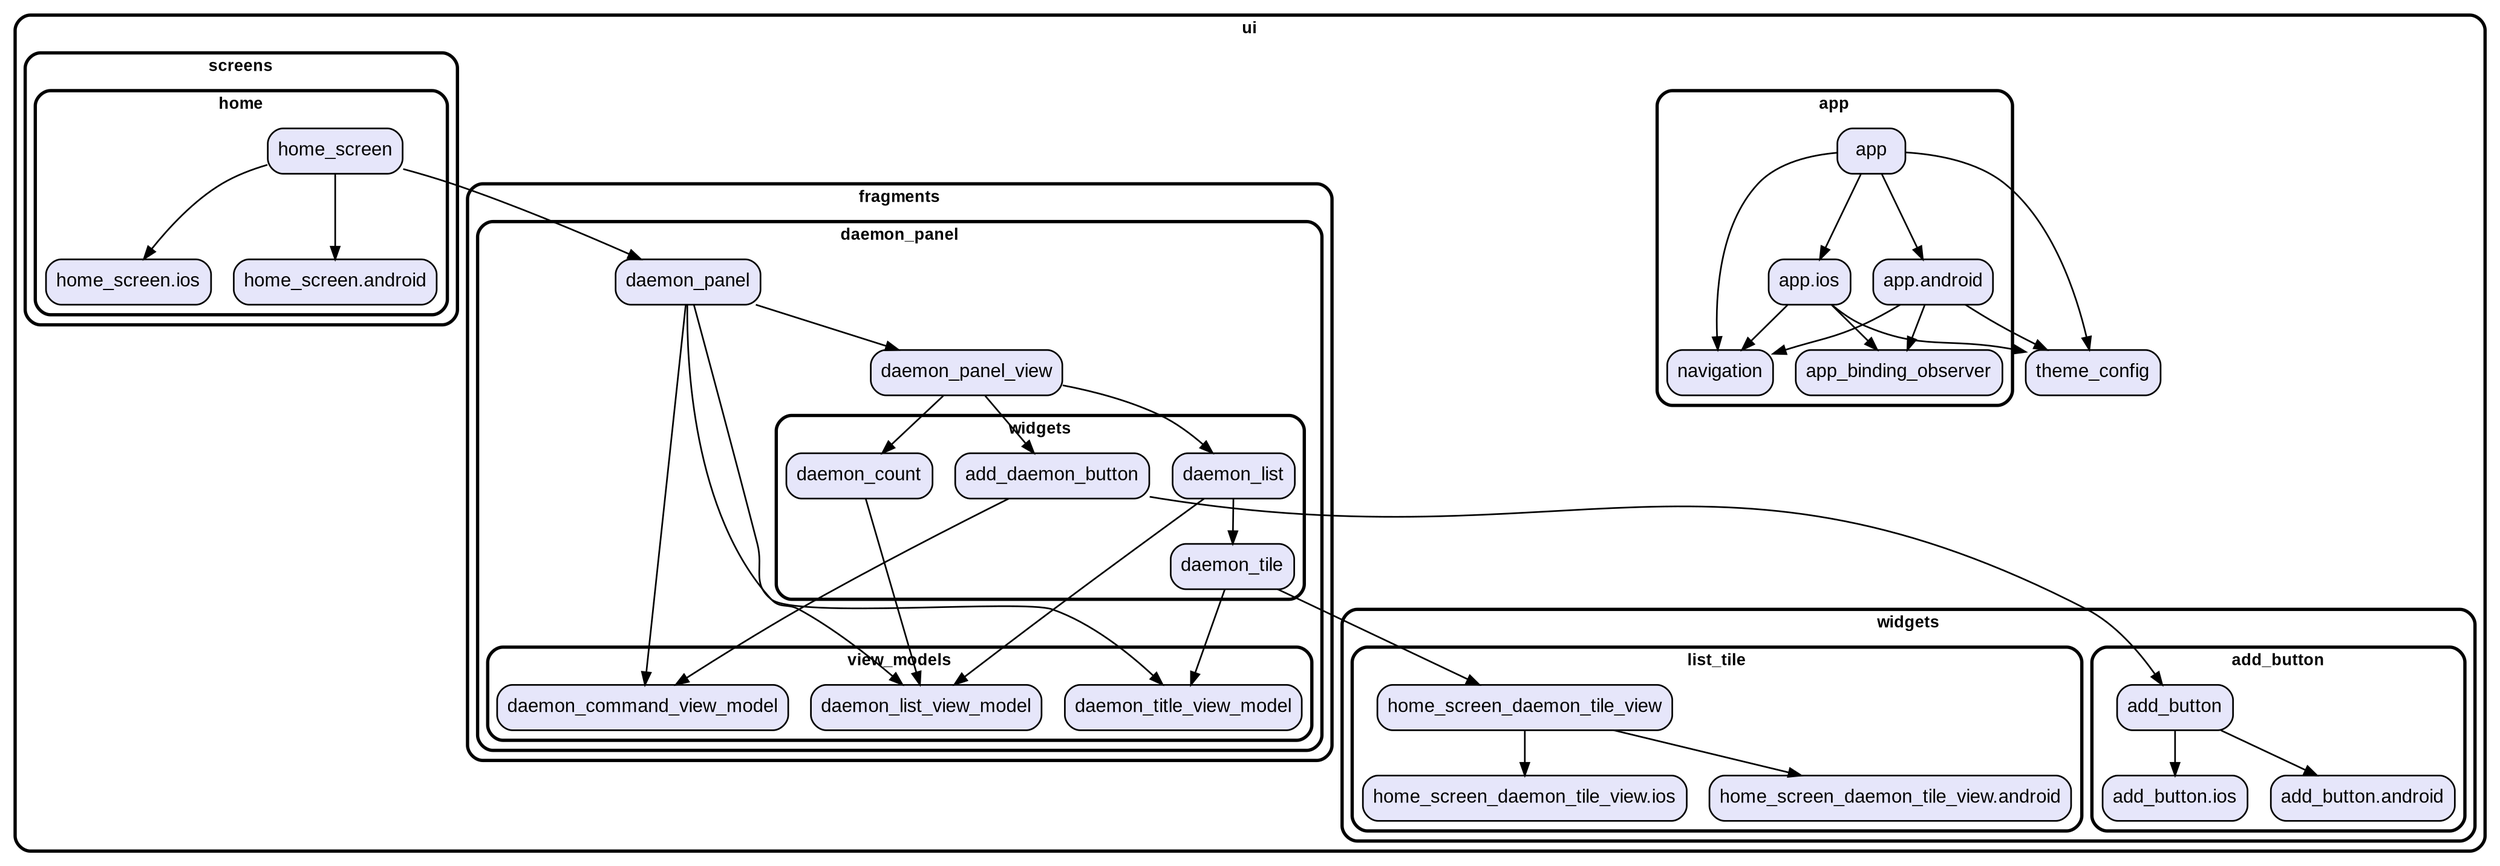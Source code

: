 digraph "" {
  graph [style=rounded fontname="Arial Black" fontsize=13 penwidth=2.6];
  node [shape=rect style="filled,rounded" fontname=Arial fontsize=15 fillcolor=Lavender penwidth=1.3];
  edge [penwidth=1.3];
  "/fragments/daemon_panel/view_models/daemon_command_view_model.dart" [label="daemon_command_view_model"];
  "/fragments/daemon_panel/view_models/daemon_title_view_model.dart" [label="daemon_title_view_model"];
  "/fragments/daemon_panel/view_models/daemon_list_view_model.dart" [label="daemon_list_view_model"];
  "/fragments/daemon_panel/daemon_panel.dart" [label="daemon_panel"];
  "/fragments/daemon_panel/daemon_panel_view.dart" [label="daemon_panel_view"];
  "/fragments/daemon_panel/widgets/daemon_tile.dart" [label="daemon_tile"];
  "/fragments/daemon_panel/widgets/daemon_list.dart" [label="daemon_list"];
  "/fragments/daemon_panel/widgets/daemon_count.dart" [label="daemon_count"];
  "/fragments/daemon_panel/widgets/add_daemon_button.dart" [label="add_daemon_button"];
  "/app/app.android.dart" [label="app.android"];
  "/app/app_binding_observer.dart" [label="app_binding_observer"];
  "/app/app.ios.dart" [label="app.ios"];
  "/app/navigation.dart" [label="navigation"];
  "/app/app.dart" [label="app"];
  "/screens/home/home_screen.android.dart" [label="home_screen.android"];
  "/screens/home/home_screen.ios.dart" [label="home_screen.ios"];
  "/screens/home/home_screen.dart" [label="home_screen"];
  "/theme_config.dart" [label="theme_config"];
  "/widgets/list_tile/home_screen_daemon_tile_view.ios.dart" [label="home_screen_daemon_tile_view.ios"];
  "/widgets/list_tile/home_screen_daemon_tile_view.android.dart" [label="home_screen_daemon_tile_view.android"];
  "/widgets/list_tile/home_screen_daemon_tile_view.dart" [label="home_screen_daemon_tile_view"];
  "/widgets/add_button/add_button.dart" [label="add_button"];
  "/widgets/add_button/add_button.ios.dart" [label="add_button.ios"];
  "/widgets/add_button/add_button.android.dart" [label="add_button.android"];
  subgraph "cluster~" {
    label="ui";
    "/theme_config.dart";
    subgraph "cluster~/fragments" {
      label="fragments";
      subgraph "cluster~/fragments/daemon_panel" {
        label="daemon_panel";
        "/fragments/daemon_panel/daemon_panel.dart";
        "/fragments/daemon_panel/daemon_panel_view.dart";
        subgraph "cluster~/fragments/daemon_panel/view_models" {
          label="view_models";
          "/fragments/daemon_panel/view_models/daemon_command_view_model.dart";
          "/fragments/daemon_panel/view_models/daemon_title_view_model.dart";
          "/fragments/daemon_panel/view_models/daemon_list_view_model.dart";
        }
        subgraph "cluster~/fragments/daemon_panel/widgets" {
          label="widgets";
          "/fragments/daemon_panel/widgets/daemon_tile.dart";
          "/fragments/daemon_panel/widgets/daemon_list.dart";
          "/fragments/daemon_panel/widgets/daemon_count.dart";
          "/fragments/daemon_panel/widgets/add_daemon_button.dart";
        }
      }
    }
    subgraph "cluster~/app" {
      label="app";
      "/app/app.android.dart";
      "/app/app_binding_observer.dart";
      "/app/app.ios.dart";
      "/app/navigation.dart";
      "/app/app.dart";
    }
    subgraph "cluster~/screens" {
      label="screens";
      subgraph "cluster~/screens/home" {
        label="home";
        "/screens/home/home_screen.android.dart";
        "/screens/home/home_screen.ios.dart";
        "/screens/home/home_screen.dart";
      }
    }
    subgraph "cluster~/widgets" {
      label="widgets";
      subgraph "cluster~/widgets/list_tile" {
        label="list_tile";
        "/widgets/list_tile/home_screen_daemon_tile_view.ios.dart";
        "/widgets/list_tile/home_screen_daemon_tile_view.android.dart";
        "/widgets/list_tile/home_screen_daemon_tile_view.dart";
      }
      subgraph "cluster~/widgets/add_button" {
        label="add_button";
        "/widgets/add_button/add_button.dart";
        "/widgets/add_button/add_button.ios.dart";
        "/widgets/add_button/add_button.android.dart";
      }
    }
  }
  "/fragments/daemon_panel/daemon_panel.dart" -> "/fragments/daemon_panel/daemon_panel_view.dart";
  "/fragments/daemon_panel/daemon_panel.dart" -> "/fragments/daemon_panel/view_models/daemon_command_view_model.dart";
  "/fragments/daemon_panel/daemon_panel.dart" -> "/fragments/daemon_panel/view_models/daemon_list_view_model.dart";
  "/fragments/daemon_panel/daemon_panel.dart" -> "/fragments/daemon_panel/view_models/daemon_title_view_model.dart";
  "/fragments/daemon_panel/daemon_panel_view.dart" -> "/fragments/daemon_panel/widgets/add_daemon_button.dart";
  "/fragments/daemon_panel/daemon_panel_view.dart" -> "/fragments/daemon_panel/widgets/daemon_list.dart";
  "/fragments/daemon_panel/daemon_panel_view.dart" -> "/fragments/daemon_panel/widgets/daemon_count.dart";
  "/fragments/daemon_panel/widgets/daemon_tile.dart" -> "/fragments/daemon_panel/view_models/daemon_title_view_model.dart";
  "/fragments/daemon_panel/widgets/daemon_tile.dart" -> "/widgets/list_tile/home_screen_daemon_tile_view.dart";
  "/fragments/daemon_panel/widgets/daemon_list.dart" -> "/fragments/daemon_panel/view_models/daemon_list_view_model.dart";
  "/fragments/daemon_panel/widgets/daemon_list.dart" -> "/fragments/daemon_panel/widgets/daemon_tile.dart";
  "/fragments/daemon_panel/widgets/daemon_count.dart" -> "/fragments/daemon_panel/view_models/daemon_list_view_model.dart";
  "/fragments/daemon_panel/widgets/add_daemon_button.dart" -> "/fragments/daemon_panel/view_models/daemon_command_view_model.dart";
  "/fragments/daemon_panel/widgets/add_daemon_button.dart" -> "/widgets/add_button/add_button.dart";
  "/app/app.android.dart" -> "/app/app_binding_observer.dart";
  "/app/app.android.dart" -> "/app/navigation.dart";
  "/app/app.android.dart" -> "/theme_config.dart";
  "/app/app.ios.dart" -> "/app/app_binding_observer.dart";
  "/app/app.ios.dart" -> "/app/navigation.dart";
  "/app/app.ios.dart" -> "/theme_config.dart";
  "/app/app.dart" -> "/app/app.android.dart";
  "/app/app.dart" -> "/app/app.ios.dart";
  "/app/app.dart" -> "/app/navigation.dart";
  "/app/app.dart" -> "/theme_config.dart";
  "/screens/home/home_screen.dart" -> "/fragments/daemon_panel/daemon_panel.dart";
  "/screens/home/home_screen.dart" -> "/screens/home/home_screen.android.dart";
  "/screens/home/home_screen.dart" -> "/screens/home/home_screen.ios.dart";
  "/widgets/list_tile/home_screen_daemon_tile_view.dart" -> "/widgets/list_tile/home_screen_daemon_tile_view.android.dart";
  "/widgets/list_tile/home_screen_daemon_tile_view.dart" -> "/widgets/list_tile/home_screen_daemon_tile_view.ios.dart";
  "/widgets/add_button/add_button.dart" -> "/widgets/add_button/add_button.android.dart";
  "/widgets/add_button/add_button.dart" -> "/widgets/add_button/add_button.ios.dart";
}
